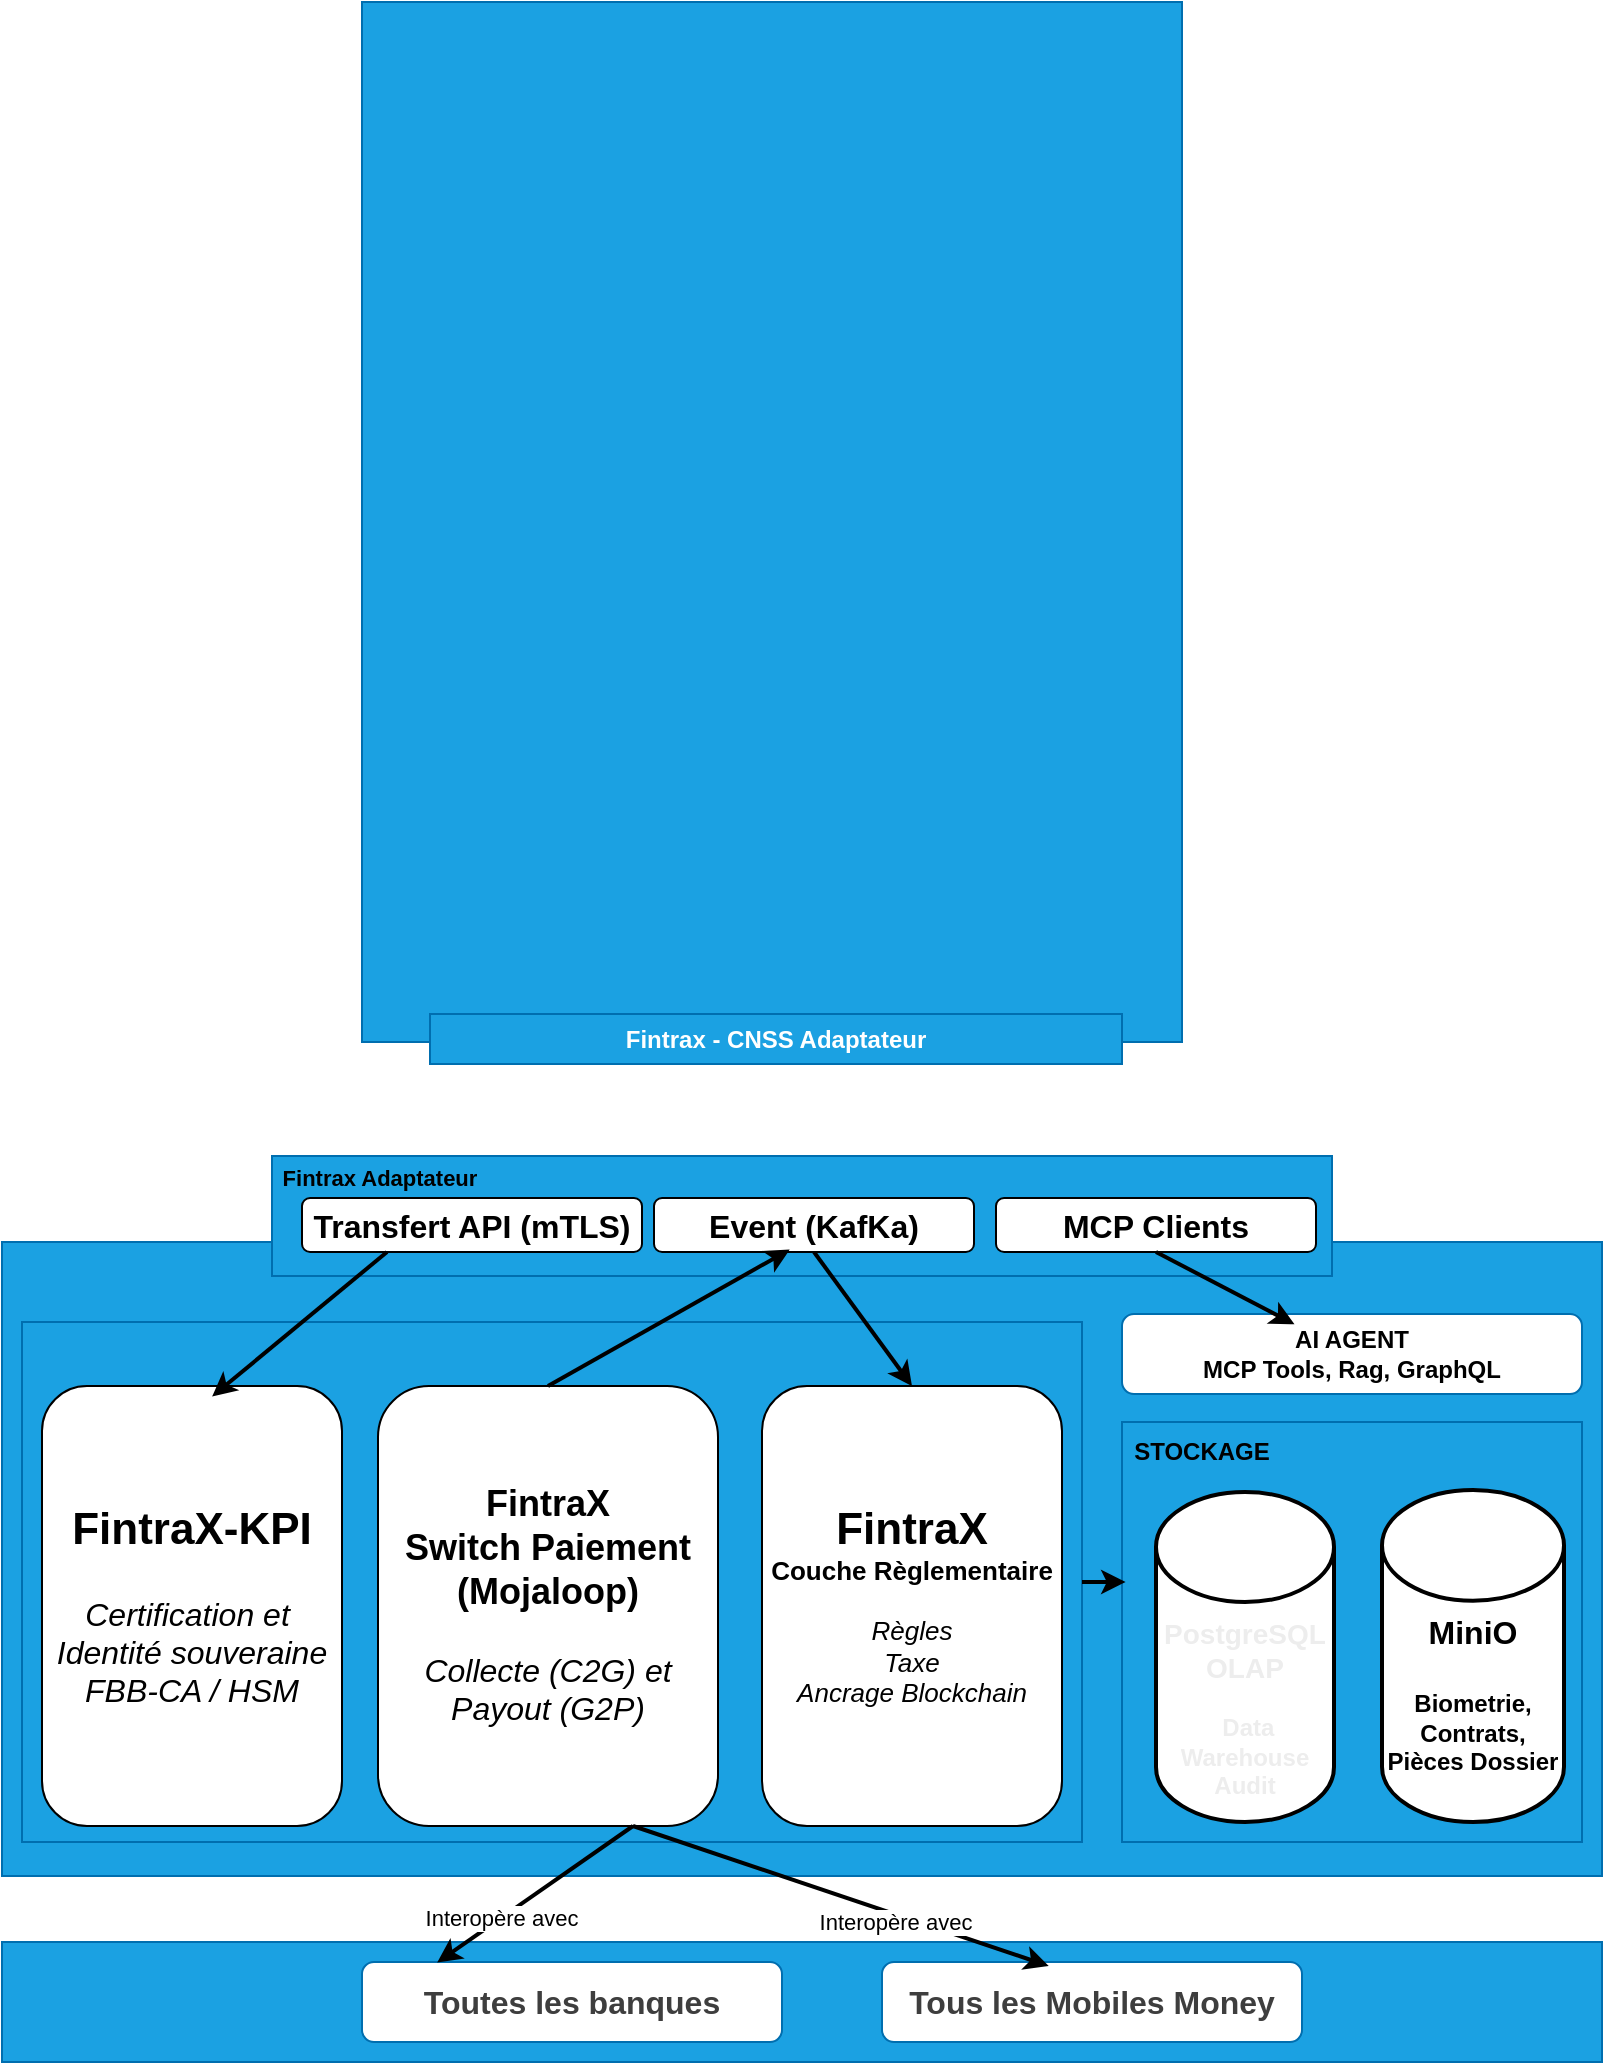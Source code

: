 <mxfile version="28.2.8">
  <diagram name="Page-1" id="pd06vX8_QuLK6uD4RIAm">
    <mxGraphModel dx="1389" dy="831" grid="1" gridSize="10" guides="1" tooltips="1" connect="1" arrows="1" fold="1" page="1" pageScale="1" pageWidth="827" pageHeight="1169" background="light-dark(#FFFFFF,#FFFFFF)" math="0" shadow="0">
      <root>
        <mxCell id="0" />
        <mxCell id="1" parent="0" />
        <mxCell id="h6MSf3RvYbGWdEoYm4mV-30" value="" style="rounded=0;whiteSpace=wrap;html=1;fillColor=light-dark(#1BA1E2,#FFE599);fontColor=#ffffff;strokeColor=light-dark(#006EAF,#000000);" vertex="1" parent="1">
          <mxGeometry x="190" y="120" width="410" height="520" as="geometry" />
        </mxCell>
        <mxCell id="qGJKDMODFNkzlP_5_Htt-1" value="" style="rounded=0;whiteSpace=wrap;html=1;fillColor=light-dark(#1BA1E2,#FFF2CC);fontColor=#ffffff;strokeColor=light-dark(#006EAF,#000000);" parent="1" vertex="1">
          <mxGeometry x="10" y="740" width="800" height="317" as="geometry" />
        </mxCell>
        <mxCell id="qGJKDMODFNkzlP_5_Htt-2" value="" style="rounded=0;whiteSpace=wrap;html=1;fillColor=light-dark(#1BA1E2,#FFF2CC);fontColor=#ffffff;strokeColor=light-dark(#006EAF,#000000);" parent="1" vertex="1">
          <mxGeometry x="10" y="1090" width="800" height="60" as="geometry" />
        </mxCell>
        <mxCell id="qGJKDMODFNkzlP_5_Htt-3" value="" style="rounded=0;whiteSpace=wrap;html=1;fillColor=light-dark(#1BA1E2,#FFE599);fontColor=#ffffff;strokeColor=light-dark(#006EAF,#000000);" parent="1" vertex="1">
          <mxGeometry x="20" y="780" width="530" height="260" as="geometry" />
        </mxCell>
        <mxCell id="qGJKDMODFNkzlP_5_Htt-4" value="" style="rounded=0;whiteSpace=wrap;html=1;fillColor=light-dark(#1BA1E2,#FFE599);fontColor=#ffffff;strokeColor=light-dark(#006EAF,#000000);" parent="1" vertex="1">
          <mxGeometry x="570" y="830" width="230" height="210" as="geometry" />
        </mxCell>
        <mxCell id="qGJKDMODFNkzlP_5_Htt-5" value="&lt;font style=&quot;color: light-dark(rgb(0, 0, 0), rgb(0, 0, 0));&quot;&gt;STOCKAGE&lt;/font&gt;" style="text;html=1;whiteSpace=wrap;strokeColor=none;fillColor=none;align=center;verticalAlign=middle;rounded=0;fontStyle=1" parent="1" vertex="1">
          <mxGeometry x="580" y="840" width="60" height="10" as="geometry" />
        </mxCell>
        <mxCell id="qGJKDMODFNkzlP_5_Htt-8" value="&lt;b&gt;&lt;font style=&quot;color: light-dark(rgb(0, 0, 0), rgb(16, 16, 16));&quot;&gt;AI AGENT&lt;br&gt;MCP Tools, Rag, GraphQL&lt;/font&gt;&lt;/b&gt;" style="rounded=1;whiteSpace=wrap;html=1;fillColor=light-dark(#FFFFFF,#FFD966);strokeColor=light-dark(#006EAF,#000000);" parent="1" vertex="1">
          <mxGeometry x="570" y="776" width="230" height="40" as="geometry" />
        </mxCell>
        <mxCell id="qGJKDMODFNkzlP_5_Htt-10" value="&lt;font style=&quot;font-size: 18px; color: light-dark(rgb(0, 0, 0), rgb(0, 0, 0));&quot; face=&quot;trebuchet ms, verdana, arial, sans-serif&quot;&gt;&lt;span style=&quot;text-wrap-mode: nowrap;&quot;&gt;&lt;b style=&quot;&quot;&gt;FintraX&lt;/b&gt;&lt;/span&gt;&lt;/font&gt;&lt;div&gt;&lt;font style=&quot;font-size: 18px; color: light-dark(rgb(0, 0, 0), rgb(0, 0, 0));&quot; face=&quot;trebuchet ms, verdana, arial, sans-serif&quot;&gt;&lt;span style=&quot;text-wrap-mode: nowrap;&quot;&gt;&lt;b&gt;Switch Paiement&lt;/b&gt;&lt;/span&gt;&lt;/font&gt;&lt;/div&gt;&lt;div&gt;&lt;font style=&quot;font-size: 18px; color: light-dark(rgb(0, 0, 0), rgb(0, 0, 0));&quot; face=&quot;trebuchet ms, verdana, arial, sans-serif&quot;&gt;&lt;span style=&quot;text-wrap-mode: nowrap;&quot;&gt;&lt;b style=&quot;&quot;&gt;(Mojaloop)&lt;/b&gt;&lt;/span&gt;&lt;/font&gt;&lt;/div&gt;&lt;div&gt;&lt;font style=&quot;color: light-dark(rgb(0, 0, 0), rgb(0, 0, 0));&quot; face=&quot;trebuchet ms, verdana, arial, sans-serif&quot;&gt;&lt;span style=&quot;font-size: 16px; text-wrap-mode: nowrap;&quot;&gt;&lt;b&gt;&lt;br&gt;&lt;/b&gt;&lt;/span&gt;&lt;/font&gt;&lt;/div&gt;&lt;div&gt;&lt;font style=&quot;color: light-dark(rgb(0, 0, 0), rgb(0, 0, 0));&quot; face=&quot;trebuchet ms, verdana, arial, sans-serif&quot;&gt;&lt;span style=&quot;font-size: 16px; text-wrap-mode: nowrap;&quot;&gt;&lt;i style=&quot;&quot;&gt;Collecte (C2G) et&lt;/i&gt;&lt;/span&gt;&lt;/font&gt;&lt;/div&gt;&lt;div&gt;&lt;font style=&quot;color: light-dark(rgb(0, 0, 0), rgb(0, 0, 0));&quot; face=&quot;trebuchet ms, verdana, arial, sans-serif&quot;&gt;&lt;span style=&quot;font-size: 16px; text-wrap-mode: nowrap;&quot;&gt;&lt;i style=&quot;&quot;&gt;Payout (G2P)&lt;/i&gt;&lt;/span&gt;&lt;/font&gt;&lt;/div&gt;" style="rounded=1;whiteSpace=wrap;html=1;fillColor=light-dark(#FFFFFF,#FFD966);strokeColor=light-dark(#000000,#000000);" parent="1" vertex="1">
          <mxGeometry x="198" y="812" width="170" height="220" as="geometry" />
        </mxCell>
        <mxCell id="qGJKDMODFNkzlP_5_Htt-11" value="&lt;font style=&quot;font-size: 22px; color: light-dark(rgb(0, 0, 0), rgb(0, 0, 0));&quot; face=&quot;trebuchet ms, verdana, arial, sans-serif&quot;&gt;&lt;span style=&quot;text-wrap-mode: nowrap;&quot;&gt;&lt;b style=&quot;&quot;&gt;FintraX&lt;/b&gt;&lt;/span&gt;&lt;/font&gt;&lt;div&gt;&lt;font style=&quot;color: light-dark(rgb(0, 0, 0), rgb(0, 0, 0));&quot; face=&quot;trebuchet ms, verdana, arial, sans-serif&quot;&gt;&lt;b style=&quot;font-size: 13px; text-wrap-mode: nowrap;&quot;&gt;Couche Règlementaire&lt;/b&gt;&lt;br&gt;&lt;br&gt;&lt;span style=&quot;font-size: 13px; text-wrap-mode: nowrap;&quot;&gt;&lt;i style=&quot;&quot;&gt;Règles&lt;/i&gt;&lt;/span&gt;&lt;/font&gt;&lt;/div&gt;&lt;div&gt;&lt;font style=&quot;color: light-dark(rgb(0, 0, 0), rgb(0, 0, 0));&quot; face=&quot;trebuchet ms, verdana, arial, sans-serif&quot;&gt;&lt;span style=&quot;font-size: 13px; text-wrap-mode: nowrap;&quot;&gt;&lt;i&gt;Taxe&lt;/i&gt;&lt;/span&gt;&lt;/font&gt;&lt;/div&gt;&lt;div&gt;&lt;font style=&quot;color: light-dark(rgb(0, 0, 0), rgb(0, 0, 0));&quot; face=&quot;trebuchet ms, verdana, arial, sans-serif&quot;&gt;&lt;span style=&quot;font-size: 13px; text-wrap-mode: nowrap;&quot;&gt;&lt;i style=&quot;&quot;&gt;Ancrage Blockchain&lt;/i&gt;&lt;/span&gt;&lt;/font&gt;&lt;/div&gt;" style="rounded=1;whiteSpace=wrap;html=1;fillColor=light-dark(#FFFFFF,#FFD966);strokeColor=light-dark(#000000,#000000);" parent="1" vertex="1">
          <mxGeometry x="390" y="812" width="150" height="220" as="geometry" />
        </mxCell>
        <mxCell id="qGJKDMODFNkzlP_5_Htt-12" value="&lt;font style=&quot;color: light-dark(rgb(0, 0, 0), rgb(0, 0, 0)); font-size: 22px;&quot; face=&quot;trebuchet ms, verdana, arial, sans-serif&quot;&gt;&lt;span style=&quot;text-wrap-mode: nowrap;&quot;&gt;&lt;b style=&quot;&quot;&gt;FintraX-KPI&lt;/b&gt;&lt;/span&gt;&lt;/font&gt;&lt;div&gt;&lt;font style=&quot;color: light-dark(rgb(0, 0, 0), rgb(0, 0, 0));&quot; face=&quot;trebuchet ms, verdana, arial, sans-serif&quot;&gt;&lt;span style=&quot;font-size: 16px; text-wrap-mode: nowrap;&quot;&gt;&lt;b&gt;&lt;br&gt;&lt;/b&gt;&lt;/span&gt;&lt;/font&gt;&lt;div&gt;&lt;font style=&quot;color: light-dark(rgb(0, 0, 0), rgb(0, 0, 0));&quot; face=&quot;trebuchet ms, verdana, arial, sans-serif&quot;&gt;&lt;span style=&quot;font-size: 16px; text-wrap-mode: nowrap;&quot;&gt;&lt;i style=&quot;&quot;&gt;Certification et&amp;nbsp;&lt;/i&gt;&lt;/span&gt;&lt;/font&gt;&lt;/div&gt;&lt;div&gt;&lt;font style=&quot;color: light-dark(rgb(0, 0, 0), rgb(0, 0, 0));&quot; face=&quot;trebuchet ms, verdana, arial, sans-serif&quot;&gt;&lt;span style=&quot;font-size: 16px; text-wrap-mode: nowrap;&quot;&gt;&lt;i&gt;Identité souveraine&lt;/i&gt;&lt;/span&gt;&lt;/font&gt;&lt;/div&gt;&lt;/div&gt;&lt;div&gt;&lt;font face=&quot;trebuchet ms, verdana, arial, sans-serif&quot;&gt;&lt;font style=&quot;color: light-dark(rgb(0, 0, 0), rgb(0, 0, 0));&quot;&gt;&lt;span style=&quot;font-size: 16px; text-wrap-mode: nowrap;&quot;&gt;&lt;i style=&quot;&quot;&gt;FBB-CA / HSM&lt;/i&gt;&lt;/span&gt;&lt;/font&gt;&lt;/font&gt;&lt;/div&gt;" style="rounded=1;whiteSpace=wrap;html=1;fillColor=light-dark(#FFFFFF,#FFD966);strokeColor=light-dark(#000000,#000000);" parent="1" vertex="1">
          <mxGeometry x="30" y="812" width="150" height="220" as="geometry" />
        </mxCell>
        <mxCell id="h6MSf3RvYbGWdEoYm4mV-2" value="&lt;div&gt;&lt;font style=&quot;font-size: 14px;&quot;&gt;&lt;br&gt;&lt;/font&gt;&lt;/div&gt;&lt;div&gt;&lt;font style=&quot;font-size: 14px;&quot;&gt;&lt;br&gt;&lt;/font&gt;&lt;/div&gt;&lt;font style=&quot;font-size: 14px;&quot; color=&quot;#ededed&quot;&gt;&lt;b style=&quot;&quot;&gt;&lt;div&gt;&lt;font color=&quot;#ededed&quot;&gt;&lt;b style=&quot;&quot;&gt;&lt;br&gt;&lt;/b&gt;&lt;/font&gt;&lt;/div&gt;PostgreSQL&lt;/b&gt;&lt;/font&gt;&lt;div&gt;&lt;font style=&quot;font-size: 14px;&quot; color=&quot;#ededed&quot;&gt;&lt;b style=&quot;&quot;&gt;OLAP&lt;/b&gt;&lt;/font&gt;&lt;div&gt;&lt;br&gt;&lt;/div&gt;&lt;div&gt;&lt;font color=&quot;#ededed&quot;&gt;&lt;b&gt;&amp;nbsp;Data Warehouse&lt;/b&gt;&lt;/font&gt;&lt;/div&gt;&lt;div&gt;&lt;font color=&quot;#ededed&quot;&gt;&lt;b&gt;Audit&lt;/b&gt;&lt;/font&gt;&lt;/div&gt;&lt;/div&gt;" style="strokeWidth=2;html=1;shape=mxgraph.flowchart.database;whiteSpace=wrap;fillColor=light-dark(#FFFFFF,#FFD966);strokeColor=light-dark(#000000,#000000);" vertex="1" parent="1">
          <mxGeometry x="587" y="865" width="89" height="165" as="geometry" />
        </mxCell>
        <mxCell id="h6MSf3RvYbGWdEoYm4mV-3" value="&lt;div&gt;&lt;font style=&quot;font-size: 16px; color: light-dark(rgb(0, 0, 0), rgb(0, 0, 0));&quot;&gt;&lt;b style=&quot;&quot;&gt;&lt;br&gt;&lt;/b&gt;&lt;/font&gt;&lt;/div&gt;&lt;font style=&quot;font-size: 16px; color: light-dark(rgb(0, 0, 0), rgb(0, 0, 0));&quot;&gt;&lt;b style=&quot;&quot;&gt;&lt;div&gt;&lt;font style=&quot;font-size: 16px;&quot;&gt;&lt;b style=&quot;&quot;&gt;&lt;br&gt;&lt;/b&gt;&lt;/font&gt;&lt;/div&gt;MiniO&lt;/b&gt;&lt;/font&gt;&lt;div&gt;&lt;font style=&quot;font-size: 16px; color: light-dark(rgb(0, 0, 0), rgb(0, 0, 0));&quot;&gt;&lt;b style=&quot;&quot;&gt;&lt;br&gt;&lt;/b&gt;&lt;/font&gt;&lt;div&gt;&lt;font style=&quot;color: light-dark(rgb(0, 0, 0), rgb(0, 0, 0));&quot;&gt;&lt;b&gt;Biometrie, Contrats, Pièces Dossier&lt;/b&gt;&lt;/font&gt;&lt;/div&gt;&lt;/div&gt;" style="strokeWidth=2;html=1;shape=mxgraph.flowchart.database;whiteSpace=wrap;fillColor=light-dark(#FFFFFF,#FFD966);strokeColor=light-dark(#000000,#000000);" vertex="1" parent="1">
          <mxGeometry x="700" y="864" width="91" height="166" as="geometry" />
        </mxCell>
        <mxCell id="h6MSf3RvYbGWdEoYm4mV-4" value="&lt;font style=&quot;color: light-dark(rgb(62, 62, 62), rgb(0, 0, 0));&quot; face=&quot;trebuchet ms, verdana, arial, sans-serif&quot;&gt;&lt;span style=&quot;font-size: 16px; text-wrap-mode: nowrap;&quot;&gt;&lt;b style=&quot;&quot;&gt;Toutes les banques&lt;/b&gt;&lt;/span&gt;&lt;/font&gt;" style="rounded=1;whiteSpace=wrap;html=1;fillColor=light-dark(#FFFFFF,#FFD966);strokeColor=light-dark(#006EAF,#000000);" vertex="1" parent="1">
          <mxGeometry x="190" y="1100" width="210" height="40" as="geometry" />
        </mxCell>
        <mxCell id="h6MSf3RvYbGWdEoYm4mV-5" value="&lt;font style=&quot;color: light-dark(rgb(62, 62, 62), rgb(0, 0, 0));&quot; face=&quot;trebuchet ms, verdana, arial, sans-serif&quot;&gt;&lt;span style=&quot;font-size: 16px; text-wrap-mode: nowrap;&quot;&gt;&lt;b style=&quot;&quot;&gt;Tous les Mobiles Money&lt;/b&gt;&lt;/span&gt;&lt;/font&gt;" style="rounded=1;whiteSpace=wrap;html=1;fillColor=light-dark(#FFFFFF,#FFD966);strokeColor=light-dark(#006EAF,#000000);" vertex="1" parent="1">
          <mxGeometry x="450" y="1100" width="210" height="40" as="geometry" />
        </mxCell>
        <mxCell id="h6MSf3RvYbGWdEoYm4mV-7" style="shape=connector;rounded=0;orthogonalLoop=1;jettySize=auto;html=1;exitX=0.75;exitY=1;exitDx=0;exitDy=0;entryX=0.179;entryY=0.006;entryDx=0;entryDy=0;entryPerimeter=0;strokeColor=light-dark(#000000,#000000);strokeWidth=2;align=center;verticalAlign=middle;fontFamily=Helvetica;fontSize=11;fontColor=default;labelBackgroundColor=default;endArrow=classic;" edge="1" parent="1" source="qGJKDMODFNkzlP_5_Htt-10" target="h6MSf3RvYbGWdEoYm4mV-4">
          <mxGeometry relative="1" as="geometry" />
        </mxCell>
        <mxCell id="h6MSf3RvYbGWdEoYm4mV-8" style="shape=connector;rounded=0;orthogonalLoop=1;jettySize=auto;html=1;exitX=0.75;exitY=1;exitDx=0;exitDy=0;entryX=0.397;entryY=0.05;entryDx=0;entryDy=0;entryPerimeter=0;strokeColor=light-dark(#000000,#000000);strokeWidth=2;align=center;verticalAlign=middle;fontFamily=Helvetica;fontSize=11;fontColor=default;labelBackgroundColor=default;endArrow=classic;" edge="1" parent="1" source="qGJKDMODFNkzlP_5_Htt-10" target="h6MSf3RvYbGWdEoYm4mV-5">
          <mxGeometry relative="1" as="geometry" />
        </mxCell>
        <mxCell id="h6MSf3RvYbGWdEoYm4mV-9" value="Interopère avec" style="text;html=1;whiteSpace=wrap;strokeColor=none;fillColor=none;align=center;verticalAlign=middle;rounded=0;fontFamily=Helvetica;fontSize=11;fontColor=default;labelBackgroundColor=default;" vertex="1" parent="1">
          <mxGeometry x="210" y="1063" width="100" height="30" as="geometry" />
        </mxCell>
        <mxCell id="h6MSf3RvYbGWdEoYm4mV-10" value="Interopère avec" style="text;html=1;whiteSpace=wrap;strokeColor=none;fillColor=none;align=center;verticalAlign=middle;rounded=0;fontFamily=Helvetica;fontSize=11;fontColor=default;labelBackgroundColor=default;" vertex="1" parent="1">
          <mxGeometry x="407" y="1065" width="100" height="30" as="geometry" />
        </mxCell>
        <mxCell id="h6MSf3RvYbGWdEoYm4mV-14" value="" style="rounded=0;whiteSpace=wrap;html=1;fillColor=light-dark(#1BA1E2,#FFE599);fontColor=#ffffff;strokeColor=light-dark(#006EAF,#000000);" vertex="1" parent="1">
          <mxGeometry x="145" y="697" width="530" height="60" as="geometry" />
        </mxCell>
        <mxCell id="h6MSf3RvYbGWdEoYm4mV-15" value="Fintrax Adaptateur" style="text;html=1;whiteSpace=wrap;strokeColor=none;fillColor=none;align=center;verticalAlign=middle;rounded=0;fontFamily=Helvetica;fontSize=11;fontColor=light-dark(#000000,#000000);labelBackgroundColor=none;fontStyle=1" vertex="1" parent="1">
          <mxGeometry x="144" y="693" width="110" height="30" as="geometry" />
        </mxCell>
        <mxCell id="h6MSf3RvYbGWdEoYm4mV-17" value="&lt;font face=&quot;trebuchet ms, verdana, arial, sans-serif&quot; style=&quot;&quot;&gt;&lt;span style=&quot;font-size: 16px; text-wrap-mode: nowrap;&quot;&gt;&lt;b style=&quot;&quot;&gt;Transfert API (mTLS)&lt;/b&gt;&lt;/span&gt;&lt;/font&gt;" style="rounded=1;whiteSpace=wrap;html=1;fillColor=light-dark(#FFFFFF,#FFD966);fontColor=light-dark(#000000,#000000);textShadow=0;strokeColor=light-dark(#000000,#000000);" vertex="1" parent="1">
          <mxGeometry x="160" y="718" width="170" height="27" as="geometry" />
        </mxCell>
        <mxCell id="h6MSf3RvYbGWdEoYm4mV-26" style="shape=connector;rounded=0;orthogonalLoop=1;jettySize=auto;html=1;exitX=0.5;exitY=1;exitDx=0;exitDy=0;entryX=0.5;entryY=0;entryDx=0;entryDy=0;strokeColor=light-dark(#000000,#000000);strokeWidth=2;align=center;verticalAlign=middle;fontFamily=Helvetica;fontSize=11;fontColor=default;labelBackgroundColor=default;endArrow=classic;" edge="1" parent="1" source="h6MSf3RvYbGWdEoYm4mV-18" target="qGJKDMODFNkzlP_5_Htt-11">
          <mxGeometry relative="1" as="geometry" />
        </mxCell>
        <mxCell id="h6MSf3RvYbGWdEoYm4mV-18" value="&lt;font style=&quot;color: light-dark(rgb(0, 0, 0), rgb(0, 0, 0));&quot; face=&quot;trebuchet ms, verdana, arial, sans-serif&quot;&gt;&lt;span style=&quot;font-size: 16px; text-wrap-mode: nowrap;&quot;&gt;&lt;b style=&quot;&quot;&gt;Event (KafKa)&lt;/b&gt;&lt;/span&gt;&lt;/font&gt;" style="rounded=1;whiteSpace=wrap;html=1;fillColor=light-dark(#FFFFFF,#FFD966);strokeColor=light-dark(#000000,#000000);" vertex="1" parent="1">
          <mxGeometry x="336" y="718" width="160" height="27" as="geometry" />
        </mxCell>
        <mxCell id="h6MSf3RvYbGWdEoYm4mV-19" value="&lt;font style=&quot;color: light-dark(rgb(0, 0, 0), rgb(0, 0, 0));&quot; face=&quot;trebuchet ms, verdana, arial, sans-serif&quot;&gt;&lt;span style=&quot;font-size: 16px; text-wrap-mode: nowrap;&quot;&gt;&lt;b style=&quot;&quot;&gt;MCP Clients&lt;/b&gt;&lt;/span&gt;&lt;/font&gt;" style="rounded=1;whiteSpace=wrap;html=1;fillColor=light-dark(#FFFFFF,#FFD966);strokeColor=light-dark(#000000,#000000);" vertex="1" parent="1">
          <mxGeometry x="507" y="718" width="160" height="27" as="geometry" />
        </mxCell>
        <mxCell id="h6MSf3RvYbGWdEoYm4mV-20" style="edgeStyle=orthogonalEdgeStyle;shape=connector;rounded=0;orthogonalLoop=1;jettySize=auto;html=1;exitX=1;exitY=0.5;exitDx=0;exitDy=0;entryX=0.008;entryY=0.385;entryDx=0;entryDy=0;entryPerimeter=0;strokeColor=light-dark(#000000,#000000);strokeWidth=2;align=center;verticalAlign=middle;fontFamily=Helvetica;fontSize=11;fontColor=default;labelBackgroundColor=default;endArrow=classic;" edge="1" parent="1" source="qGJKDMODFNkzlP_5_Htt-3" target="qGJKDMODFNkzlP_5_Htt-4">
          <mxGeometry relative="1" as="geometry" />
        </mxCell>
        <mxCell id="h6MSf3RvYbGWdEoYm4mV-21" style="shape=connector;rounded=0;orthogonalLoop=1;jettySize=auto;html=1;exitX=0.5;exitY=0;exitDx=0;exitDy=0;entryX=0.424;entryY=0.955;entryDx=0;entryDy=0;entryPerimeter=0;strokeColor=light-dark(#000000,#000000);strokeWidth=2;align=center;verticalAlign=middle;fontFamily=Helvetica;fontSize=11;fontColor=default;labelBackgroundColor=default;endArrow=classic;" edge="1" parent="1" source="qGJKDMODFNkzlP_5_Htt-10" target="h6MSf3RvYbGWdEoYm4mV-18">
          <mxGeometry relative="1" as="geometry" />
        </mxCell>
        <mxCell id="h6MSf3RvYbGWdEoYm4mV-22" style="shape=connector;rounded=0;orthogonalLoop=1;jettySize=auto;html=1;exitX=0.5;exitY=1;exitDx=0;exitDy=0;entryX=0.375;entryY=0.128;entryDx=0;entryDy=0;entryPerimeter=0;strokeColor=light-dark(#000000,#000000);strokeWidth=2;align=center;verticalAlign=middle;fontFamily=Helvetica;fontSize=11;fontColor=default;labelBackgroundColor=default;endArrow=classic;" edge="1" parent="1" source="h6MSf3RvYbGWdEoYm4mV-19" target="qGJKDMODFNkzlP_5_Htt-8">
          <mxGeometry relative="1" as="geometry" />
        </mxCell>
        <mxCell id="h6MSf3RvYbGWdEoYm4mV-23" value="&lt;b&gt;Fintrax - CNSS Adaptateur&lt;/b&gt;" style="rounded=0;whiteSpace=wrap;html=1;fillColor=light-dark(#1BA1E2,#FFE599);fontColor=#ffffff;strokeColor=light-dark(#006EAF,#000000);" vertex="1" parent="1">
          <mxGeometry x="224" y="626" width="346" height="25" as="geometry" />
        </mxCell>
        <mxCell id="h6MSf3RvYbGWdEoYm4mV-27" style="shape=connector;rounded=0;orthogonalLoop=1;jettySize=auto;html=1;exitX=0.25;exitY=1;exitDx=0;exitDy=0;entryX=0.567;entryY=0.024;entryDx=0;entryDy=0;entryPerimeter=0;strokeColor=light-dark(#000000,#000000);strokeWidth=2;align=center;verticalAlign=middle;fontFamily=Helvetica;fontSize=11;fontColor=default;labelBackgroundColor=default;endArrow=classic;" edge="1" parent="1" source="h6MSf3RvYbGWdEoYm4mV-17" target="qGJKDMODFNkzlP_5_Htt-12">
          <mxGeometry relative="1" as="geometry" />
        </mxCell>
      </root>
    </mxGraphModel>
  </diagram>
</mxfile>
